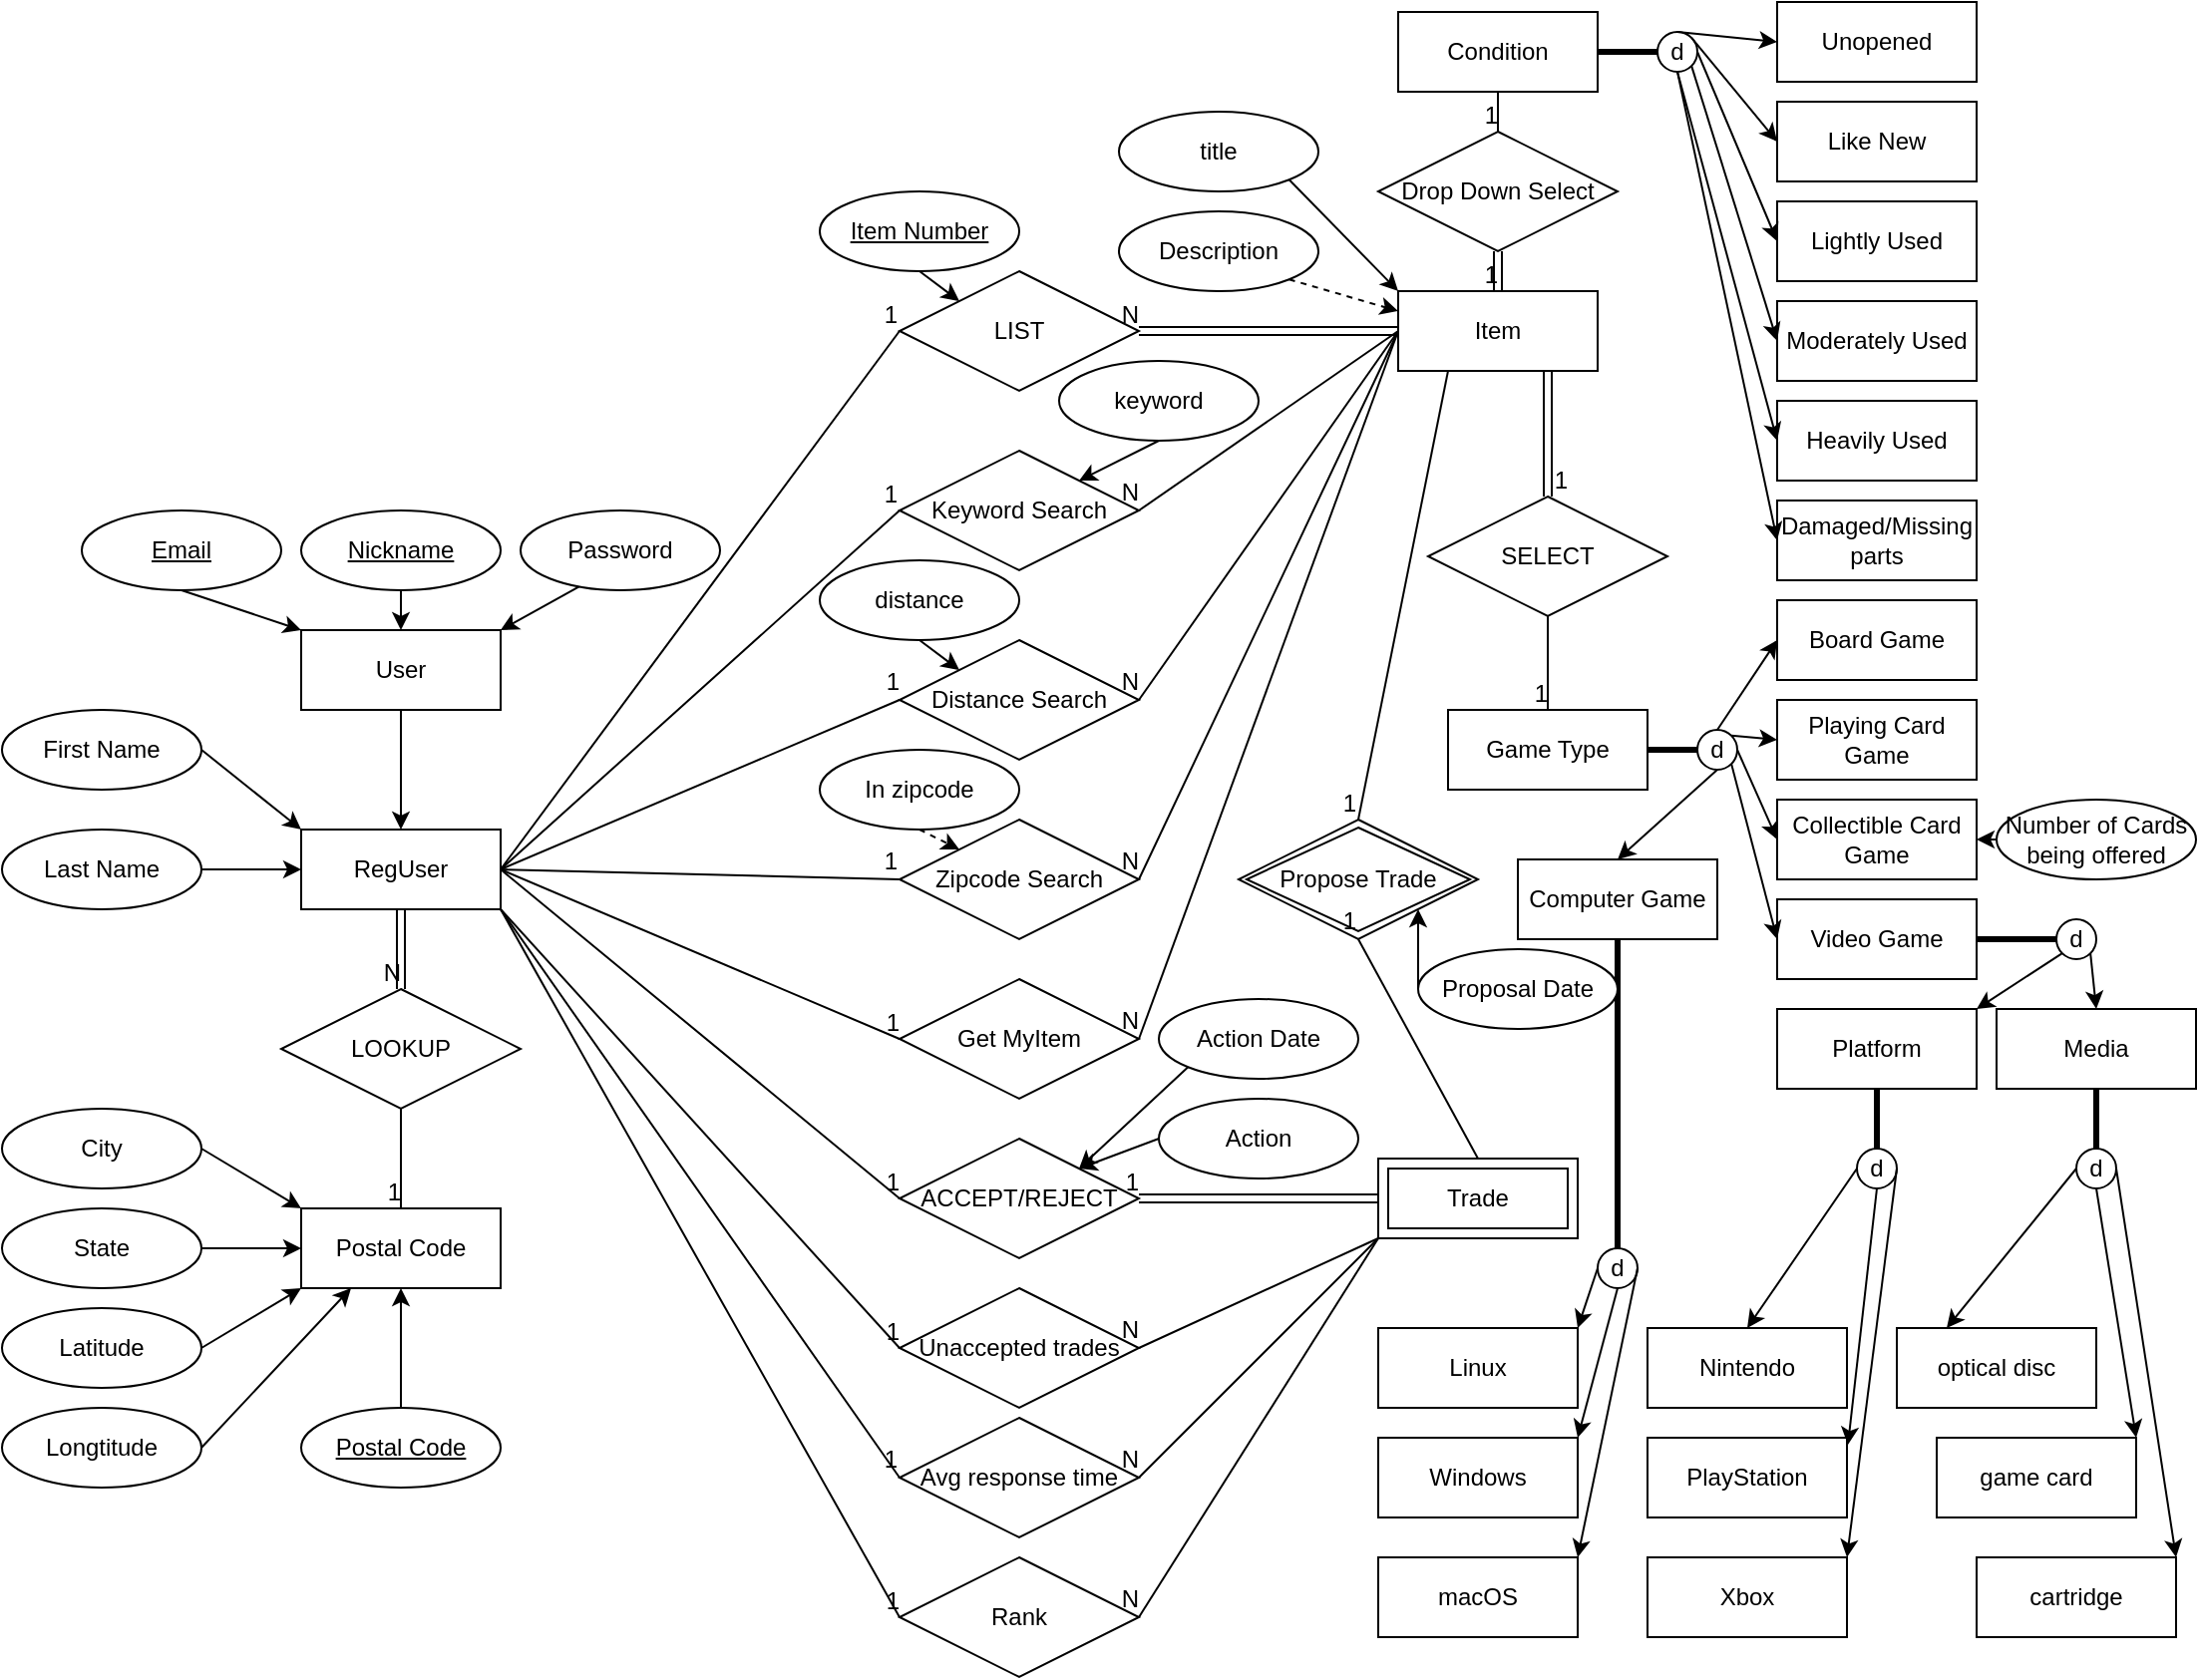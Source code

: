 <mxfile version="19.0.3" type="device"><diagram id="R2lEEEUBdFMjLlhIrx00" name="Page-1"><mxGraphModel dx="1527" dy="641" grid="1" gridSize="10" guides="1" tooltips="1" connect="1" arrows="1" fold="1" page="1" pageScale="1" pageWidth="1100" pageHeight="850" math="0" shadow="0" extFonts="Permanent Marker^https://fonts.googleapis.com/css?family=Permanent+Marker"><root><mxCell id="0"/><mxCell id="1" parent="0"/><mxCell id="1rmwY-FEzqfbPehuHdLi-1" value="User" style="whiteSpace=wrap;html=1;align=center;" parent="1" vertex="1"><mxGeometry x="150" y="325" width="100" height="40" as="geometry"/></mxCell><mxCell id="1rmwY-FEzqfbPehuHdLi-2" value="&lt;u&gt;Nickname&lt;/u&gt;" style="ellipse;whiteSpace=wrap;html=1;align=center;" parent="1" vertex="1"><mxGeometry x="150" y="265" width="100" height="40" as="geometry"/></mxCell><mxCell id="8vByz9nzH7rQGK86HnU8-11" value="RegUser" style="whiteSpace=wrap;html=1;align=center;" parent="1" vertex="1"><mxGeometry x="150" y="425" width="100" height="40" as="geometry"/></mxCell><mxCell id="8vByz9nzH7rQGK86HnU8-17" value="" style="endArrow=classic;html=1;rounded=0;strokeWidth=1;entryX=0.5;entryY=0;entryDx=0;entryDy=0;exitX=0.5;exitY=1;exitDx=0;exitDy=0;" parent="1" source="1rmwY-FEzqfbPehuHdLi-1" target="8vByz9nzH7rQGK86HnU8-11" edge="1"><mxGeometry width="50" height="50" relative="1" as="geometry"><mxPoint x="200" y="405" as="sourcePoint"/><mxPoint x="290" y="425" as="targetPoint"/></mxGeometry></mxCell><mxCell id="8vByz9nzH7rQGK86HnU8-19" value="" style="endArrow=classic;html=1;rounded=0;strokeWidth=1;exitX=0.307;exitY=0.937;exitDx=0;exitDy=0;exitPerimeter=0;entryX=1;entryY=0;entryDx=0;entryDy=0;" parent="1" source="8vByz9nzH7rQGK86HnU8-24" target="1rmwY-FEzqfbPehuHdLi-1" edge="1"><mxGeometry width="50" height="50" relative="1" as="geometry"><mxPoint x="380" y="225.0" as="sourcePoint"/><mxPoint x="220" y="445" as="targetPoint"/></mxGeometry></mxCell><mxCell id="8vByz9nzH7rQGK86HnU8-20" value="" style="endArrow=classic;html=1;rounded=0;strokeWidth=1;exitX=0.5;exitY=1;exitDx=0;exitDy=0;entryX=0.5;entryY=0;entryDx=0;entryDy=0;" parent="1" source="1rmwY-FEzqfbPehuHdLi-2" target="1rmwY-FEzqfbPehuHdLi-1" edge="1"><mxGeometry width="50" height="50" relative="1" as="geometry"><mxPoint x="322.929" y="372.071" as="sourcePoint"/><mxPoint x="230" y="455" as="targetPoint"/></mxGeometry></mxCell><mxCell id="8vByz9nzH7rQGK86HnU8-21" value="First Name" style="ellipse;whiteSpace=wrap;html=1;align=center;" parent="1" vertex="1"><mxGeometry y="365" width="100" height="40" as="geometry"/></mxCell><mxCell id="8vByz9nzH7rQGK86HnU8-22" value="Last Name" style="ellipse;whiteSpace=wrap;html=1;align=center;" parent="1" vertex="1"><mxGeometry y="425" width="100" height="40" as="geometry"/></mxCell><mxCell id="8vByz9nzH7rQGK86HnU8-24" value="Password" style="ellipse;whiteSpace=wrap;html=1;align=center;" parent="1" vertex="1"><mxGeometry x="260" y="265" width="100" height="40" as="geometry"/></mxCell><mxCell id="8vByz9nzH7rQGK86HnU8-26" value="&lt;u&gt;Email&lt;/u&gt;" style="ellipse;whiteSpace=wrap;html=1;align=center;" parent="1" vertex="1"><mxGeometry x="40" y="265" width="100" height="40" as="geometry"/></mxCell><mxCell id="8vByz9nzH7rQGK86HnU8-27" value="" style="endArrow=classic;html=1;rounded=0;strokeWidth=1;exitX=0.5;exitY=1;exitDx=0;exitDy=0;entryX=0;entryY=0;entryDx=0;entryDy=0;" parent="1" source="8vByz9nzH7rQGK86HnU8-26" target="1rmwY-FEzqfbPehuHdLi-1" edge="1"><mxGeometry width="50" height="50" relative="1" as="geometry"><mxPoint x="400.7" y="232.48" as="sourcePoint"/><mxPoint x="339.015" y="275.0" as="targetPoint"/></mxGeometry></mxCell><mxCell id="8vByz9nzH7rQGK86HnU8-28" value="" style="endArrow=classic;html=1;rounded=0;strokeWidth=1;exitX=1;exitY=0.5;exitDx=0;exitDy=0;entryX=0;entryY=0;entryDx=0;entryDy=0;" parent="1" source="8vByz9nzH7rQGK86HnU8-21" target="8vByz9nzH7rQGK86HnU8-11" edge="1"><mxGeometry width="50" height="50" relative="1" as="geometry"><mxPoint x="200" y="235.0" as="sourcePoint"/><mxPoint x="285" y="275.0" as="targetPoint"/></mxGeometry></mxCell><mxCell id="8vByz9nzH7rQGK86HnU8-29" value="" style="endArrow=classic;html=1;rounded=0;strokeWidth=1;exitX=1;exitY=0.5;exitDx=0;exitDy=0;" parent="1" source="8vByz9nzH7rQGK86HnU8-22" target="8vByz9nzH7rQGK86HnU8-11" edge="1"><mxGeometry width="50" height="50" relative="1" as="geometry"><mxPoint x="210" y="245.0" as="sourcePoint"/><mxPoint x="295" y="285.0" as="targetPoint"/></mxGeometry></mxCell><mxCell id="8vByz9nzH7rQGK86HnU8-33" value="Postal Code" style="whiteSpace=wrap;html=1;align=center;" parent="1" vertex="1"><mxGeometry x="150" y="615" width="100" height="40" as="geometry"/></mxCell><mxCell id="8vByz9nzH7rQGK86HnU8-34" value="LOOKUP" style="shape=rhombus;perimeter=rhombusPerimeter;whiteSpace=wrap;html=1;align=center;" parent="1" vertex="1"><mxGeometry x="140" y="505" width="120" height="60" as="geometry"/></mxCell><mxCell id="8vByz9nzH7rQGK86HnU8-35" value="" style="shape=link;html=1;rounded=0;strokeWidth=1;exitX=0.5;exitY=1;exitDx=0;exitDy=0;" parent="1" source="8vByz9nzH7rQGK86HnU8-11" target="8vByz9nzH7rQGK86HnU8-34" edge="1"><mxGeometry relative="1" as="geometry"><mxPoint x="250" y="505" as="sourcePoint"/><mxPoint x="410" y="505" as="targetPoint"/></mxGeometry></mxCell><mxCell id="8vByz9nzH7rQGK86HnU8-36" value="N" style="resizable=0;html=1;align=right;verticalAlign=bottom;" parent="8vByz9nzH7rQGK86HnU8-35" connectable="0" vertex="1"><mxGeometry x="1" relative="1" as="geometry"/></mxCell><mxCell id="8vByz9nzH7rQGK86HnU8-39" value="" style="endArrow=none;html=1;rounded=0;strokeWidth=1;exitX=0.5;exitY=1;exitDx=0;exitDy=0;entryX=0.5;entryY=0;entryDx=0;entryDy=0;" parent="1" source="8vByz9nzH7rQGK86HnU8-34" target="8vByz9nzH7rQGK86HnU8-33" edge="1"><mxGeometry relative="1" as="geometry"><mxPoint x="250" y="505" as="sourcePoint"/><mxPoint x="270" y="565" as="targetPoint"/></mxGeometry></mxCell><mxCell id="8vByz9nzH7rQGK86HnU8-40" value="1" style="resizable=0;html=1;align=right;verticalAlign=bottom;" parent="8vByz9nzH7rQGK86HnU8-39" connectable="0" vertex="1"><mxGeometry x="1" relative="1" as="geometry"/></mxCell><mxCell id="8vByz9nzH7rQGK86HnU8-41" value="City" style="ellipse;whiteSpace=wrap;html=1;align=center;" parent="1" vertex="1"><mxGeometry y="565" width="100" height="40" as="geometry"/></mxCell><mxCell id="8vByz9nzH7rQGK86HnU8-42" value="State" style="ellipse;whiteSpace=wrap;html=1;align=center;" parent="1" vertex="1"><mxGeometry y="615" width="100" height="40" as="geometry"/></mxCell><mxCell id="8vByz9nzH7rQGK86HnU8-43" value="Latitude" style="ellipse;whiteSpace=wrap;html=1;align=center;" parent="1" vertex="1"><mxGeometry y="665" width="100" height="40" as="geometry"/></mxCell><mxCell id="8vByz9nzH7rQGK86HnU8-44" value="Longtitude" style="ellipse;whiteSpace=wrap;html=1;align=center;" parent="1" vertex="1"><mxGeometry y="715" width="100" height="40" as="geometry"/></mxCell><mxCell id="8vByz9nzH7rQGK86HnU8-45" value="" style="endArrow=classic;html=1;rounded=0;strokeWidth=1;entryX=0;entryY=0;entryDx=0;entryDy=0;exitX=1;exitY=0.5;exitDx=0;exitDy=0;" parent="1" source="8vByz9nzH7rQGK86HnU8-41" target="8vByz9nzH7rQGK86HnU8-33" edge="1"><mxGeometry width="50" height="50" relative="1" as="geometry"><mxPoint x="317.071" y="352.071" as="sourcePoint"/><mxPoint x="410" y="435.0" as="targetPoint"/></mxGeometry></mxCell><mxCell id="8vByz9nzH7rQGK86HnU8-46" value="" style="endArrow=classic;html=1;rounded=0;strokeWidth=1;entryX=0;entryY=0.5;entryDx=0;entryDy=0;exitX=1;exitY=0.5;exitDx=0;exitDy=0;" parent="1" source="8vByz9nzH7rQGK86HnU8-42" target="8vByz9nzH7rQGK86HnU8-33" edge="1"><mxGeometry width="50" height="50" relative="1" as="geometry"><mxPoint x="110" y="595" as="sourcePoint"/><mxPoint x="160" y="625" as="targetPoint"/></mxGeometry></mxCell><mxCell id="8vByz9nzH7rQGK86HnU8-47" value="" style="endArrow=classic;html=1;rounded=0;strokeWidth=1;entryX=0;entryY=1;entryDx=0;entryDy=0;exitX=1;exitY=0.5;exitDx=0;exitDy=0;" parent="1" source="8vByz9nzH7rQGK86HnU8-43" target="8vByz9nzH7rQGK86HnU8-33" edge="1"><mxGeometry width="50" height="50" relative="1" as="geometry"><mxPoint x="120" y="605" as="sourcePoint"/><mxPoint x="170" y="635" as="targetPoint"/></mxGeometry></mxCell><mxCell id="8vByz9nzH7rQGK86HnU8-48" value="" style="endArrow=classic;html=1;rounded=0;strokeWidth=1;entryX=0.25;entryY=1;entryDx=0;entryDy=0;exitX=1;exitY=0.5;exitDx=0;exitDy=0;" parent="1" source="8vByz9nzH7rQGK86HnU8-44" target="8vByz9nzH7rQGK86HnU8-33" edge="1"><mxGeometry width="50" height="50" relative="1" as="geometry"><mxPoint x="130" y="615" as="sourcePoint"/><mxPoint x="180" y="645" as="targetPoint"/></mxGeometry></mxCell><mxCell id="8vByz9nzH7rQGK86HnU8-49" value="&lt;u&gt;Postal Code&lt;/u&gt;" style="ellipse;whiteSpace=wrap;html=1;align=center;" parent="1" vertex="1"><mxGeometry x="150" y="715" width="100" height="40" as="geometry"/></mxCell><mxCell id="8vByz9nzH7rQGK86HnU8-51" value="" style="endArrow=classic;html=1;rounded=0;strokeWidth=1;entryX=0.5;entryY=1;entryDx=0;entryDy=0;exitX=0.5;exitY=0;exitDx=0;exitDy=0;" parent="1" source="8vByz9nzH7rQGK86HnU8-49" target="8vByz9nzH7rQGK86HnU8-33" edge="1"><mxGeometry width="50" height="50" relative="1" as="geometry"><mxPoint x="110" y="595" as="sourcePoint"/><mxPoint x="160" y="625" as="targetPoint"/></mxGeometry></mxCell><mxCell id="8vByz9nzH7rQGK86HnU8-52" value="Item" style="whiteSpace=wrap;html=1;align=center;" parent="1" vertex="1"><mxGeometry x="700" y="155" width="100" height="40" as="geometry"/></mxCell><mxCell id="8vByz9nzH7rQGK86HnU8-53" value="title" style="ellipse;whiteSpace=wrap;html=1;align=center;" parent="1" vertex="1"><mxGeometry x="560" y="65" width="100" height="40" as="geometry"/></mxCell><mxCell id="8vByz9nzH7rQGK86HnU8-54" value="Game Type" style="whiteSpace=wrap;html=1;align=center;" parent="1" vertex="1"><mxGeometry x="725" y="365" width="100" height="40" as="geometry"/></mxCell><mxCell id="8vByz9nzH7rQGK86HnU8-56" value="SELECT" style="shape=rhombus;perimeter=rhombusPerimeter;whiteSpace=wrap;html=1;align=center;" parent="1" vertex="1"><mxGeometry x="715" y="258" width="120" height="60" as="geometry"/></mxCell><mxCell id="8vByz9nzH7rQGK86HnU8-57" value="&lt;u&gt;Item Number&lt;/u&gt;" style="ellipse;whiteSpace=wrap;html=1;align=center;" parent="1" vertex="1"><mxGeometry x="410" y="105" width="100" height="40" as="geometry"/></mxCell><mxCell id="8vByz9nzH7rQGK86HnU8-58" value="Video Game" style="whiteSpace=wrap;html=1;align=center;" parent="1" vertex="1"><mxGeometry x="890" y="460" width="100" height="40" as="geometry"/></mxCell><mxCell id="8vByz9nzH7rQGK86HnU8-59" value="Computer Game" style="whiteSpace=wrap;html=1;align=center;" parent="1" vertex="1"><mxGeometry x="760" y="440" width="100" height="40" as="geometry"/></mxCell><mxCell id="8vByz9nzH7rQGK86HnU8-60" value="Collectible Card Game" style="whiteSpace=wrap;html=1;align=center;" parent="1" vertex="1"><mxGeometry x="890" y="410" width="100" height="40" as="geometry"/></mxCell><mxCell id="8vByz9nzH7rQGK86HnU8-61" value="Description" style="ellipse;whiteSpace=wrap;html=1;align=center;" parent="1" vertex="1"><mxGeometry x="560" y="115" width="100" height="40" as="geometry"/></mxCell><mxCell id="8vByz9nzH7rQGK86HnU8-62" value="" style="endArrow=classic;html=1;rounded=0;strokeWidth=1;entryX=0;entryY=0;entryDx=0;entryDy=0;exitX=0.5;exitY=1;exitDx=0;exitDy=0;" parent="1" source="8vByz9nzH7rQGK86HnU8-57" target="8vByz9nzH7rQGK86HnU8-139" edge="1"><mxGeometry width="50" height="50" relative="1" as="geometry"><mxPoint x="607.071" y="102.071" as="sourcePoint"/><mxPoint x="700" y="185" as="targetPoint"/></mxGeometry></mxCell><mxCell id="8vByz9nzH7rQGK86HnU8-63" value="" style="endArrow=classic;html=1;rounded=0;strokeWidth=1;entryX=0;entryY=0;entryDx=0;entryDy=0;exitX=1;exitY=1;exitDx=0;exitDy=0;" parent="1" source="8vByz9nzH7rQGK86HnU8-53" target="8vByz9nzH7rQGK86HnU8-52" edge="1"><mxGeometry width="50" height="50" relative="1" as="geometry"><mxPoint x="797.071" y="-7.929" as="sourcePoint"/><mxPoint x="890" y="75" as="targetPoint"/></mxGeometry></mxCell><mxCell id="8vByz9nzH7rQGK86HnU8-66" value="" style="shape=link;html=1;rounded=0;strokeWidth=1;exitX=0.75;exitY=1;exitDx=0;exitDy=0;entryX=0.5;entryY=0;entryDx=0;entryDy=0;" parent="1" source="8vByz9nzH7rQGK86HnU8-52" target="8vByz9nzH7rQGK86HnU8-56" edge="1"><mxGeometry relative="1" as="geometry"><mxPoint x="520" y="-55" as="sourcePoint"/><mxPoint x="750" y="215" as="targetPoint"/></mxGeometry></mxCell><mxCell id="8vByz9nzH7rQGK86HnU8-67" value="1" style="resizable=0;html=1;align=right;verticalAlign=bottom;" parent="8vByz9nzH7rQGK86HnU8-66" connectable="0" vertex="1"><mxGeometry x="1" relative="1" as="geometry"><mxPoint x="10" as="offset"/></mxGeometry></mxCell><mxCell id="8vByz9nzH7rQGK86HnU8-68" value="" style="endArrow=none;html=1;rounded=0;strokeWidth=1;exitX=0.5;exitY=1;exitDx=0;exitDy=0;entryX=0.5;entryY=0;entryDx=0;entryDy=0;" parent="1" source="8vByz9nzH7rQGK86HnU8-56" target="8vByz9nzH7rQGK86HnU8-54" edge="1"><mxGeometry relative="1" as="geometry"><mxPoint x="780" y="355" as="sourcePoint"/><mxPoint x="930" y="265" as="targetPoint"/></mxGeometry></mxCell><mxCell id="8vByz9nzH7rQGK86HnU8-69" value="1" style="resizable=0;html=1;align=right;verticalAlign=bottom;" parent="8vByz9nzH7rQGK86HnU8-68" connectable="0" vertex="1"><mxGeometry x="1" relative="1" as="geometry"/></mxCell><mxCell id="8vByz9nzH7rQGK86HnU8-73" value="Platform" style="whiteSpace=wrap;html=1;align=center;" parent="1" vertex="1"><mxGeometry x="890" y="515" width="100" height="40" as="geometry"/></mxCell><mxCell id="8vByz9nzH7rQGK86HnU8-74" value="Media" style="whiteSpace=wrap;html=1;align=center;" parent="1" vertex="1"><mxGeometry x="1000" y="515" width="100" height="40" as="geometry"/></mxCell><mxCell id="8vByz9nzH7rQGK86HnU8-75" value="d" style="ellipse;whiteSpace=wrap;html=1;aspect=fixed;" parent="1" vertex="1"><mxGeometry x="850" y="375" width="20" height="20" as="geometry"/></mxCell><mxCell id="8vByz9nzH7rQGK86HnU8-76" value="Board Game" style="whiteSpace=wrap;html=1;align=center;" parent="1" vertex="1"><mxGeometry x="890" y="310" width="100" height="40" as="geometry"/></mxCell><mxCell id="8vByz9nzH7rQGK86HnU8-77" value="Playing Card Game" style="whiteSpace=wrap;html=1;align=center;" parent="1" vertex="1"><mxGeometry x="890" y="360" width="100" height="40" as="geometry"/></mxCell><mxCell id="8vByz9nzH7rQGK86HnU8-78" value="Number of Cards being offered" style="ellipse;whiteSpace=wrap;html=1;align=center;" parent="1" vertex="1"><mxGeometry x="1000" y="410" width="100" height="40" as="geometry"/></mxCell><mxCell id="8vByz9nzH7rQGK86HnU8-79" value="d" style="ellipse;whiteSpace=wrap;html=1;aspect=fixed;" parent="1" vertex="1"><mxGeometry x="1030" y="470" width="20" height="20" as="geometry"/></mxCell><mxCell id="8vByz9nzH7rQGK86HnU8-81" value="d" style="ellipse;whiteSpace=wrap;html=1;aspect=fixed;" parent="1" vertex="1"><mxGeometry x="930" y="585" width="20" height="20" as="geometry"/></mxCell><mxCell id="8vByz9nzH7rQGK86HnU8-82" value="Nintendo" style="whiteSpace=wrap;html=1;align=center;" parent="1" vertex="1"><mxGeometry x="825" y="675" width="100" height="40" as="geometry"/></mxCell><mxCell id="8vByz9nzH7rQGK86HnU8-83" value="PlayStation" style="whiteSpace=wrap;html=1;align=center;" parent="1" vertex="1"><mxGeometry x="825" y="730" width="100" height="40" as="geometry"/></mxCell><mxCell id="8vByz9nzH7rQGK86HnU8-84" value="Xbox" style="whiteSpace=wrap;html=1;align=center;" parent="1" vertex="1"><mxGeometry x="825" y="790" width="100" height="40" as="geometry"/></mxCell><mxCell id="8vByz9nzH7rQGK86HnU8-85" value="optical disc" style="whiteSpace=wrap;html=1;align=center;" parent="1" vertex="1"><mxGeometry x="950" y="675" width="100" height="40" as="geometry"/></mxCell><mxCell id="8vByz9nzH7rQGK86HnU8-86" value="game card" style="whiteSpace=wrap;html=1;align=center;" parent="1" vertex="1"><mxGeometry x="970" y="730" width="100" height="40" as="geometry"/></mxCell><mxCell id="8vByz9nzH7rQGK86HnU8-87" value="cartridge" style="whiteSpace=wrap;html=1;align=center;" parent="1" vertex="1"><mxGeometry x="990" y="790" width="100" height="40" as="geometry"/></mxCell><mxCell id="8vByz9nzH7rQGK86HnU8-88" value="d" style="ellipse;whiteSpace=wrap;html=1;aspect=fixed;" parent="1" vertex="1"><mxGeometry x="1040" y="585" width="20" height="20" as="geometry"/></mxCell><mxCell id="8vByz9nzH7rQGK86HnU8-89" value="" style="endArrow=none;html=1;rounded=0;entryX=0.5;entryY=1;entryDx=0;entryDy=0;strokeWidth=3;" parent="1" source="8vByz9nzH7rQGK86HnU8-81" target="8vByz9nzH7rQGK86HnU8-73" edge="1"><mxGeometry width="50" height="50" relative="1" as="geometry"><mxPoint x="780" y="-195.0" as="sourcePoint"/><mxPoint x="780" y="-215.0" as="targetPoint"/></mxGeometry></mxCell><mxCell id="8vByz9nzH7rQGK86HnU8-90" value="" style="endArrow=none;html=1;rounded=0;entryX=0.5;entryY=1;entryDx=0;entryDy=0;strokeWidth=3;" parent="1" source="8vByz9nzH7rQGK86HnU8-88" target="8vByz9nzH7rQGK86HnU8-74" edge="1"><mxGeometry width="50" height="50" relative="1" as="geometry"><mxPoint x="1440" y="315" as="sourcePoint"/><mxPoint x="1400" y="315" as="targetPoint"/></mxGeometry></mxCell><mxCell id="8vByz9nzH7rQGK86HnU8-91" value="" style="endArrow=classic;html=1;rounded=0;strokeWidth=1;entryX=0.5;entryY=0;entryDx=0;entryDy=0;exitX=0;exitY=0.5;exitDx=0;exitDy=0;" parent="1" source="8vByz9nzH7rQGK86HnU8-81" target="8vByz9nzH7rQGK86HnU8-82" edge="1"><mxGeometry width="50" height="50" relative="1" as="geometry"><mxPoint x="1310" y="165" as="sourcePoint"/><mxPoint x="1380" y="195" as="targetPoint"/></mxGeometry></mxCell><mxCell id="8vByz9nzH7rQGK86HnU8-92" value="d" style="ellipse;whiteSpace=wrap;html=1;aspect=fixed;" parent="1" vertex="1"><mxGeometry x="800" y="635" width="20" height="20" as="geometry"/></mxCell><mxCell id="8vByz9nzH7rQGK86HnU8-93" value="" style="endArrow=none;html=1;rounded=0;strokeWidth=3;entryX=0.5;entryY=1;entryDx=0;entryDy=0;exitX=0.5;exitY=0;exitDx=0;exitDy=0;" parent="1" source="8vByz9nzH7rQGK86HnU8-92" target="8vByz9nzH7rQGK86HnU8-59" edge="1"><mxGeometry width="50" height="50" relative="1" as="geometry"><mxPoint x="880" y="760" as="sourcePoint"/><mxPoint x="910" y="470" as="targetPoint"/></mxGeometry></mxCell><mxCell id="8vByz9nzH7rQGK86HnU8-94" value="Linux" style="whiteSpace=wrap;html=1;align=center;" parent="1" vertex="1"><mxGeometry x="690" y="675" width="100" height="40" as="geometry"/></mxCell><mxCell id="8vByz9nzH7rQGK86HnU8-95" value="macOS" style="whiteSpace=wrap;html=1;align=center;" parent="1" vertex="1"><mxGeometry x="690" y="790" width="100" height="40" as="geometry"/></mxCell><mxCell id="8vByz9nzH7rQGK86HnU8-96" value="Windows" style="whiteSpace=wrap;html=1;align=center;" parent="1" vertex="1"><mxGeometry x="690" y="730" width="100" height="40" as="geometry"/></mxCell><mxCell id="8vByz9nzH7rQGK86HnU8-97" value="" style="endArrow=classic;html=1;rounded=0;strokeWidth=1;entryX=1.005;entryY=0.089;entryDx=0;entryDy=0;entryPerimeter=0;exitX=0.5;exitY=1;exitDx=0;exitDy=0;" parent="1" target="8vByz9nzH7rQGK86HnU8-83" edge="1" source="8vByz9nzH7rQGK86HnU8-81"><mxGeometry width="50" height="50" relative="1" as="geometry"><mxPoint x="940" y="610" as="sourcePoint"/><mxPoint x="1440" y="265" as="targetPoint"/></mxGeometry></mxCell><mxCell id="8vByz9nzH7rQGK86HnU8-98" value="" style="endArrow=classic;html=1;rounded=0;strokeWidth=1;entryX=1;entryY=0;entryDx=0;entryDy=0;exitX=1;exitY=0.5;exitDx=0;exitDy=0;" parent="1" source="8vByz9nzH7rQGK86HnU8-81" target="8vByz9nzH7rQGK86HnU8-84" edge="1"><mxGeometry width="50" height="50" relative="1" as="geometry"><mxPoint x="1400" y="315" as="sourcePoint"/><mxPoint x="1450" y="275" as="targetPoint"/></mxGeometry></mxCell><mxCell id="8vByz9nzH7rQGK86HnU8-99" value="" style="endArrow=classic;html=1;rounded=0;strokeWidth=1;exitX=0;exitY=0.5;exitDx=0;exitDy=0;entryX=0.25;entryY=0;entryDx=0;entryDy=0;" parent="1" source="8vByz9nzH7rQGK86HnU8-88" target="8vByz9nzH7rQGK86HnU8-85" edge="1"><mxGeometry width="50" height="50" relative="1" as="geometry"><mxPoint x="1470" y="325" as="sourcePoint"/><mxPoint x="1520" y="285" as="targetPoint"/></mxGeometry></mxCell><mxCell id="8vByz9nzH7rQGK86HnU8-100" value="" style="endArrow=classic;html=1;rounded=0;strokeWidth=1;entryX=1;entryY=0;entryDx=0;entryDy=0;exitX=0.5;exitY=1;exitDx=0;exitDy=0;" parent="1" source="8vByz9nzH7rQGK86HnU8-88" target="8vByz9nzH7rQGK86HnU8-86" edge="1"><mxGeometry width="50" height="50" relative="1" as="geometry"><mxPoint x="1480" y="335" as="sourcePoint"/><mxPoint x="1530" y="295" as="targetPoint"/></mxGeometry></mxCell><mxCell id="8vByz9nzH7rQGK86HnU8-101" value="" style="endArrow=classic;html=1;rounded=0;strokeWidth=1;entryX=1;entryY=0;entryDx=0;entryDy=0;exitX=1;exitY=0.5;exitDx=0;exitDy=0;" parent="1" source="8vByz9nzH7rQGK86HnU8-88" target="8vByz9nzH7rQGK86HnU8-87" edge="1"><mxGeometry width="50" height="50" relative="1" as="geometry"><mxPoint x="1490" y="345" as="sourcePoint"/><mxPoint x="1540" y="305" as="targetPoint"/></mxGeometry></mxCell><mxCell id="8vByz9nzH7rQGK86HnU8-102" value="" style="endArrow=none;html=1;rounded=0;entryX=1;entryY=0.5;entryDx=0;entryDy=0;exitX=0;exitY=0.5;exitDx=0;exitDy=0;strokeWidth=3;" parent="1" source="8vByz9nzH7rQGK86HnU8-79" target="8vByz9nzH7rQGK86HnU8-58" edge="1"><mxGeometry width="50" height="50" relative="1" as="geometry"><mxPoint x="1200" y="375" as="sourcePoint"/><mxPoint x="1160" y="375" as="targetPoint"/></mxGeometry></mxCell><mxCell id="8vByz9nzH7rQGK86HnU8-103" value="" style="endArrow=classic;html=1;rounded=0;strokeWidth=1;entryX=1;entryY=0;entryDx=0;entryDy=0;exitX=0;exitY=1;exitDx=0;exitDy=0;" parent="1" source="8vByz9nzH7rQGK86HnU8-79" target="8vByz9nzH7rQGK86HnU8-73" edge="1"><mxGeometry width="50" height="50" relative="1" as="geometry"><mxPoint x="1390" y="305" as="sourcePoint"/><mxPoint x="1440" y="265" as="targetPoint"/></mxGeometry></mxCell><mxCell id="8vByz9nzH7rQGK86HnU8-104" value="" style="endArrow=classic;html=1;rounded=0;strokeWidth=1;entryX=0.5;entryY=0;entryDx=0;entryDy=0;exitX=1;exitY=1;exitDx=0;exitDy=0;" parent="1" source="8vByz9nzH7rQGK86HnU8-79" target="8vByz9nzH7rQGK86HnU8-74" edge="1"><mxGeometry width="50" height="50" relative="1" as="geometry"><mxPoint x="1460" y="315" as="sourcePoint"/><mxPoint x="1510" y="275" as="targetPoint"/></mxGeometry></mxCell><mxCell id="8vByz9nzH7rQGK86HnU8-105" value="" style="endArrow=classic;html=1;rounded=0;strokeWidth=1;entryX=1;entryY=0.5;entryDx=0;entryDy=0;exitX=0;exitY=0.5;exitDx=0;exitDy=0;" parent="1" source="8vByz9nzH7rQGK86HnU8-78" target="8vByz9nzH7rQGK86HnU8-60" edge="1"><mxGeometry width="50" height="50" relative="1" as="geometry"><mxPoint x="1370" y="305" as="sourcePoint"/><mxPoint x="1420" y="265" as="targetPoint"/></mxGeometry></mxCell><mxCell id="8vByz9nzH7rQGK86HnU8-106" value="" style="endArrow=classic;html=1;rounded=0;strokeWidth=1;exitX=0;exitY=0.5;exitDx=0;exitDy=0;entryX=1;entryY=0;entryDx=0;entryDy=0;" parent="1" source="8vByz9nzH7rQGK86HnU8-92" target="8vByz9nzH7rQGK86HnU8-94" edge="1"><mxGeometry width="50" height="50" relative="1" as="geometry"><mxPoint x="1050" y="665" as="sourcePoint"/><mxPoint x="1100" y="625" as="targetPoint"/></mxGeometry></mxCell><mxCell id="8vByz9nzH7rQGK86HnU8-107" value="" style="endArrow=classic;html=1;rounded=0;strokeWidth=1;exitX=1;exitY=0.5;exitDx=0;exitDy=0;entryX=1;entryY=0;entryDx=0;entryDy=0;" parent="1" source="8vByz9nzH7rQGK86HnU8-92" target="8vByz9nzH7rQGK86HnU8-95" edge="1"><mxGeometry width="50" height="50" relative="1" as="geometry"><mxPoint x="1060" y="675" as="sourcePoint"/><mxPoint x="1110" y="635" as="targetPoint"/></mxGeometry></mxCell><mxCell id="8vByz9nzH7rQGK86HnU8-108" value="" style="endArrow=classic;html=1;rounded=0;strokeWidth=1;exitX=0.5;exitY=1;exitDx=0;exitDy=0;entryX=1;entryY=0;entryDx=0;entryDy=0;" parent="1" source="8vByz9nzH7rQGK86HnU8-92" target="8vByz9nzH7rQGK86HnU8-96" edge="1"><mxGeometry width="50" height="50" relative="1" as="geometry"><mxPoint x="1070" y="685" as="sourcePoint"/><mxPoint x="1120" y="645" as="targetPoint"/></mxGeometry></mxCell><mxCell id="8vByz9nzH7rQGK86HnU8-109" value="" style="endArrow=classic;html=1;rounded=0;strokeWidth=1;entryX=0;entryY=0.5;entryDx=0;entryDy=0;exitX=0.5;exitY=0;exitDx=0;exitDy=0;" parent="1" source="8vByz9nzH7rQGK86HnU8-75" target="8vByz9nzH7rQGK86HnU8-76" edge="1"><mxGeometry width="50" height="50" relative="1" as="geometry"><mxPoint x="935" y="265" as="sourcePoint"/><mxPoint x="985" y="225" as="targetPoint"/></mxGeometry></mxCell><mxCell id="8vByz9nzH7rQGK86HnU8-110" value="" style="endArrow=classic;html=1;rounded=0;strokeWidth=1;entryX=0;entryY=0.5;entryDx=0;entryDy=0;exitX=1;exitY=0;exitDx=0;exitDy=0;" parent="1" source="8vByz9nzH7rQGK86HnU8-75" target="8vByz9nzH7rQGK86HnU8-77" edge="1"><mxGeometry width="50" height="50" relative="1" as="geometry"><mxPoint x="950" y="325" as="sourcePoint"/><mxPoint x="1030" y="165" as="targetPoint"/></mxGeometry></mxCell><mxCell id="8vByz9nzH7rQGK86HnU8-111" value="" style="endArrow=classic;html=1;rounded=0;strokeWidth=1;entryX=0;entryY=0.5;entryDx=0;entryDy=0;exitX=1;exitY=0.5;exitDx=0;exitDy=0;" parent="1" source="8vByz9nzH7rQGK86HnU8-75" target="8vByz9nzH7rQGK86HnU8-60" edge="1"><mxGeometry width="50" height="50" relative="1" as="geometry"><mxPoint x="960" y="335" as="sourcePoint"/><mxPoint x="1040" y="175" as="targetPoint"/></mxGeometry></mxCell><mxCell id="8vByz9nzH7rQGK86HnU8-112" value="" style="endArrow=classic;html=1;rounded=0;strokeWidth=1;entryX=0;entryY=0.5;entryDx=0;entryDy=0;exitX=1;exitY=1;exitDx=0;exitDy=0;" parent="1" source="8vByz9nzH7rQGK86HnU8-75" target="8vByz9nzH7rQGK86HnU8-58" edge="1"><mxGeometry width="50" height="50" relative="1" as="geometry"><mxPoint x="970" y="345" as="sourcePoint"/><mxPoint x="1050" y="185" as="targetPoint"/></mxGeometry></mxCell><mxCell id="8vByz9nzH7rQGK86HnU8-113" value="" style="endArrow=classic;html=1;rounded=0;strokeWidth=1;entryX=0.5;entryY=0;entryDx=0;entryDy=0;exitX=0.5;exitY=1;exitDx=0;exitDy=0;" parent="1" source="8vByz9nzH7rQGK86HnU8-75" target="8vByz9nzH7rQGK86HnU8-59" edge="1"><mxGeometry width="50" height="50" relative="1" as="geometry"><mxPoint x="1040" y="355" as="sourcePoint"/><mxPoint x="1120" y="195" as="targetPoint"/></mxGeometry></mxCell><mxCell id="8vByz9nzH7rQGK86HnU8-114" value="" style="endArrow=none;html=1;rounded=0;entryX=1;entryY=0.5;entryDx=0;entryDy=0;exitX=0;exitY=0.5;exitDx=0;exitDy=0;strokeWidth=3;" parent="1" source="8vByz9nzH7rQGK86HnU8-75" target="8vByz9nzH7rQGK86HnU8-54" edge="1"><mxGeometry width="50" height="50" relative="1" as="geometry"><mxPoint x="1250" y="305" as="sourcePoint"/><mxPoint x="1210" y="305" as="targetPoint"/></mxGeometry></mxCell><mxCell id="8vByz9nzH7rQGK86HnU8-116" value="" style="endArrow=classic;html=1;rounded=0;strokeWidth=1;entryX=0;entryY=0.25;entryDx=0;entryDy=0;exitX=1;exitY=1;exitDx=0;exitDy=0;dashed=1;" parent="1" source="8vByz9nzH7rQGK86HnU8-61" target="8vByz9nzH7rQGK86HnU8-52" edge="1"><mxGeometry width="50" height="50" relative="1" as="geometry"><mxPoint x="790" y="295" as="sourcePoint"/><mxPoint x="870" y="325" as="targetPoint"/></mxGeometry></mxCell><mxCell id="8vByz9nzH7rQGK86HnU8-117" value="Drop Down Select" style="shape=rhombus;perimeter=rhombusPerimeter;whiteSpace=wrap;html=1;align=center;" parent="1" vertex="1"><mxGeometry x="690" y="75" width="120" height="60" as="geometry"/></mxCell><mxCell id="8vByz9nzH7rQGK86HnU8-118" value="" style="shape=link;html=1;rounded=0;strokeWidth=1;exitX=0.5;exitY=1;exitDx=0;exitDy=0;" parent="1" edge="1"><mxGeometry relative="1" as="geometry"><mxPoint x="750" y="135" as="sourcePoint"/><mxPoint x="750" y="155" as="targetPoint"/></mxGeometry></mxCell><mxCell id="8vByz9nzH7rQGK86HnU8-119" value="1" style="resizable=0;html=1;align=right;verticalAlign=bottom;" parent="8vByz9nzH7rQGK86HnU8-118" connectable="0" vertex="1"><mxGeometry x="1" relative="1" as="geometry"/></mxCell><mxCell id="8vByz9nzH7rQGK86HnU8-120" value="Condition" style="whiteSpace=wrap;html=1;align=center;" parent="1" vertex="1"><mxGeometry x="700" y="15" width="100" height="40" as="geometry"/></mxCell><mxCell id="8vByz9nzH7rQGK86HnU8-121" value="" style="endArrow=none;html=1;rounded=0;strokeWidth=1;exitX=0.5;exitY=1;exitDx=0;exitDy=0;" parent="1" source="8vByz9nzH7rQGK86HnU8-120" edge="1"><mxGeometry relative="1" as="geometry"><mxPoint x="760" y="285" as="sourcePoint"/><mxPoint x="750" y="75" as="targetPoint"/></mxGeometry></mxCell><mxCell id="8vByz9nzH7rQGK86HnU8-122" value="1" style="resizable=0;html=1;align=right;verticalAlign=bottom;" parent="8vByz9nzH7rQGK86HnU8-121" connectable="0" vertex="1"><mxGeometry x="1" relative="1" as="geometry"/></mxCell><mxCell id="8vByz9nzH7rQGK86HnU8-125" value="d" style="ellipse;whiteSpace=wrap;html=1;aspect=fixed;" parent="1" vertex="1"><mxGeometry x="830" y="25" width="20" height="20" as="geometry"/></mxCell><mxCell id="8vByz9nzH7rQGK86HnU8-126" value="" style="endArrow=none;html=1;rounded=0;entryX=1;entryY=0.5;entryDx=0;entryDy=0;exitX=0;exitY=0.5;exitDx=0;exitDy=0;strokeWidth=3;" parent="1" source="8vByz9nzH7rQGK86HnU8-125" target="8vByz9nzH7rQGK86HnU8-120" edge="1"><mxGeometry width="50" height="50" relative="1" as="geometry"><mxPoint x="1230" y="25" as="sourcePoint"/><mxPoint x="810" y="35" as="targetPoint"/></mxGeometry></mxCell><mxCell id="8vByz9nzH7rQGK86HnU8-127" value="Lightly Used" style="whiteSpace=wrap;html=1;align=center;" parent="1" vertex="1"><mxGeometry x="890" y="110" width="100" height="40" as="geometry"/></mxCell><mxCell id="8vByz9nzH7rQGK86HnU8-128" value="Unopened" style="whiteSpace=wrap;html=1;align=center;" parent="1" vertex="1"><mxGeometry x="890" y="10" width="100" height="40" as="geometry"/></mxCell><mxCell id="8vByz9nzH7rQGK86HnU8-129" value="Like New" style="whiteSpace=wrap;html=1;align=center;" parent="1" vertex="1"><mxGeometry x="890" y="60" width="100" height="40" as="geometry"/></mxCell><mxCell id="8vByz9nzH7rQGK86HnU8-130" value="Moderately Used" style="whiteSpace=wrap;html=1;align=center;" parent="1" vertex="1"><mxGeometry x="890" y="160" width="100" height="40" as="geometry"/></mxCell><mxCell id="8vByz9nzH7rQGK86HnU8-131" value="Heavily Used" style="whiteSpace=wrap;html=1;align=center;" parent="1" vertex="1"><mxGeometry x="890" y="210" width="100" height="40" as="geometry"/></mxCell><mxCell id="8vByz9nzH7rQGK86HnU8-132" value="Damaged/Missing parts" style="whiteSpace=wrap;html=1;align=center;" parent="1" vertex="1"><mxGeometry x="890" y="260" width="100" height="40" as="geometry"/></mxCell><mxCell id="8vByz9nzH7rQGK86HnU8-133" value="" style="endArrow=classic;html=1;rounded=0;strokeWidth=1;entryX=0;entryY=0.5;entryDx=0;entryDy=0;exitX=0.5;exitY=0;exitDx=0;exitDy=0;" parent="1" source="8vByz9nzH7rQGK86HnU8-125" target="8vByz9nzH7rQGK86HnU8-128" edge="1"><mxGeometry width="50" height="50" relative="1" as="geometry"><mxPoint x="530" y="265" as="sourcePoint"/><mxPoint x="610" y="105" as="targetPoint"/></mxGeometry></mxCell><mxCell id="8vByz9nzH7rQGK86HnU8-134" value="" style="endArrow=classic;html=1;rounded=0;strokeWidth=1;entryX=0;entryY=0.5;entryDx=0;entryDy=0;exitX=1;exitY=0;exitDx=0;exitDy=0;" parent="1" source="8vByz9nzH7rQGK86HnU8-125" target="8vByz9nzH7rQGK86HnU8-129" edge="1"><mxGeometry width="50" height="50" relative="1" as="geometry"><mxPoint x="530" y="-25" as="sourcePoint"/><mxPoint x="610" y="-195.0" as="targetPoint"/></mxGeometry></mxCell><mxCell id="8vByz9nzH7rQGK86HnU8-135" value="" style="endArrow=classic;html=1;rounded=0;strokeWidth=1;entryX=0;entryY=0.5;entryDx=0;entryDy=0;exitX=1;exitY=0.5;exitDx=0;exitDy=0;" parent="1" source="8vByz9nzH7rQGK86HnU8-125" target="8vByz9nzH7rQGK86HnU8-127" edge="1"><mxGeometry width="50" height="50" relative="1" as="geometry"><mxPoint x="540" y="-15" as="sourcePoint"/><mxPoint x="620" y="-185.0" as="targetPoint"/></mxGeometry></mxCell><mxCell id="8vByz9nzH7rQGK86HnU8-136" value="" style="endArrow=classic;html=1;rounded=0;strokeWidth=1;entryX=0;entryY=0.5;entryDx=0;entryDy=0;exitX=1;exitY=1;exitDx=0;exitDy=0;" parent="1" source="8vByz9nzH7rQGK86HnU8-125" target="8vByz9nzH7rQGK86HnU8-130" edge="1"><mxGeometry width="50" height="50" relative="1" as="geometry"><mxPoint x="870" y="55" as="sourcePoint"/><mxPoint x="940" y="5" as="targetPoint"/></mxGeometry></mxCell><mxCell id="8vByz9nzH7rQGK86HnU8-137" value="" style="endArrow=classic;html=1;rounded=0;strokeWidth=1;entryX=0;entryY=0.5;entryDx=0;entryDy=0;exitX=0.5;exitY=1;exitDx=0;exitDy=0;" parent="1" source="8vByz9nzH7rQGK86HnU8-125" target="8vByz9nzH7rQGK86HnU8-131" edge="1"><mxGeometry width="50" height="50" relative="1" as="geometry"><mxPoint x="850" y="45" as="sourcePoint"/><mxPoint x="960" y="-105.0" as="targetPoint"/></mxGeometry></mxCell><mxCell id="8vByz9nzH7rQGK86HnU8-138" value="" style="endArrow=classic;html=1;rounded=0;strokeWidth=1;entryX=0;entryY=0.5;entryDx=0;entryDy=0;exitX=0.5;exitY=1;exitDx=0;exitDy=0;" parent="1" source="8vByz9nzH7rQGK86HnU8-125" target="8vByz9nzH7rQGK86HnU8-132" edge="1"><mxGeometry width="50" height="50" relative="1" as="geometry"><mxPoint x="890" y="75" as="sourcePoint"/><mxPoint x="970" y="-95.0" as="targetPoint"/></mxGeometry></mxCell><mxCell id="8vByz9nzH7rQGK86HnU8-139" value="LIST" style="shape=rhombus;perimeter=rhombusPerimeter;whiteSpace=wrap;html=1;align=center;" parent="1" vertex="1"><mxGeometry x="450" y="145" width="120" height="60" as="geometry"/></mxCell><mxCell id="8vByz9nzH7rQGK86HnU8-144" value="" style="endArrow=none;html=1;rounded=0;strokeWidth=1;exitX=1;exitY=0.5;exitDx=0;exitDy=0;entryX=0;entryY=0.5;entryDx=0;entryDy=0;" parent="1" source="8vByz9nzH7rQGK86HnU8-11" target="8vByz9nzH7rQGK86HnU8-139" edge="1"><mxGeometry relative="1" as="geometry"><mxPoint x="270" y="534.57" as="sourcePoint"/><mxPoint x="430" y="534.57" as="targetPoint"/></mxGeometry></mxCell><mxCell id="8vByz9nzH7rQGK86HnU8-145" value="1" style="resizable=0;html=1;align=right;verticalAlign=bottom;" parent="8vByz9nzH7rQGK86HnU8-144" connectable="0" vertex="1"><mxGeometry x="1" relative="1" as="geometry"/></mxCell><mxCell id="8vByz9nzH7rQGK86HnU8-148" value="Keyword Search" style="shape=rhombus;perimeter=rhombusPerimeter;whiteSpace=wrap;html=1;align=center;" parent="1" vertex="1"><mxGeometry x="450" y="235" width="120" height="60" as="geometry"/></mxCell><mxCell id="8vByz9nzH7rQGK86HnU8-153" value="Proposal Date" style="ellipse;whiteSpace=wrap;html=1;align=center;" parent="1" vertex="1"><mxGeometry x="710" y="485" width="100" height="40" as="geometry"/></mxCell><mxCell id="8vByz9nzH7rQGK86HnU8-155" value="" style="shape=link;html=1;rounded=0;strokeWidth=1;exitX=0;exitY=0.5;exitDx=0;exitDy=0;entryX=1;entryY=0.5;entryDx=0;entryDy=0;" parent="1" source="8vByz9nzH7rQGK86HnU8-52" target="8vByz9nzH7rQGK86HnU8-139" edge="1"><mxGeometry relative="1" as="geometry"><mxPoint x="220" y="350" as="sourcePoint"/><mxPoint x="220" y="390" as="targetPoint"/></mxGeometry></mxCell><mxCell id="8vByz9nzH7rQGK86HnU8-156" value="N" style="resizable=0;html=1;align=right;verticalAlign=bottom;" parent="8vByz9nzH7rQGK86HnU8-155" connectable="0" vertex="1"><mxGeometry x="1" relative="1" as="geometry"/></mxCell><mxCell id="8vByz9nzH7rQGK86HnU8-159" value="ACCEPT/REJECT" style="shape=rhombus;perimeter=rhombusPerimeter;whiteSpace=wrap;html=1;align=center;" parent="1" vertex="1"><mxGeometry x="450" y="580" width="120" height="60" as="geometry"/></mxCell><mxCell id="VwZptJylx8sW7vYTkSeG-4" value="keyword" style="ellipse;whiteSpace=wrap;html=1;align=center;" vertex="1" parent="1"><mxGeometry x="530" y="190" width="100" height="40" as="geometry"/></mxCell><mxCell id="VwZptJylx8sW7vYTkSeG-5" value="distance" style="ellipse;whiteSpace=wrap;html=1;align=center;" vertex="1" parent="1"><mxGeometry x="410" y="290" width="100" height="40" as="geometry"/></mxCell><mxCell id="VwZptJylx8sW7vYTkSeG-6" value="In zipcode" style="ellipse;whiteSpace=wrap;html=1;align=center;" vertex="1" parent="1"><mxGeometry x="410" y="385" width="100" height="40" as="geometry"/></mxCell><mxCell id="VwZptJylx8sW7vYTkSeG-7" value="Distance Search" style="shape=rhombus;perimeter=rhombusPerimeter;whiteSpace=wrap;html=1;align=center;" vertex="1" parent="1"><mxGeometry x="450" y="330" width="120" height="60" as="geometry"/></mxCell><mxCell id="VwZptJylx8sW7vYTkSeG-8" value="Zipcode Search" style="shape=rhombus;perimeter=rhombusPerimeter;whiteSpace=wrap;html=1;align=center;" vertex="1" parent="1"><mxGeometry x="450" y="420" width="120" height="60" as="geometry"/></mxCell><mxCell id="VwZptJylx8sW7vYTkSeG-9" value="" style="endArrow=classic;html=1;rounded=0;strokeWidth=1;entryX=1;entryY=0;entryDx=0;entryDy=0;exitX=0.5;exitY=1;exitDx=0;exitDy=0;" edge="1" parent="1" source="VwZptJylx8sW7vYTkSeG-4" target="8vByz9nzH7rQGK86HnU8-148"><mxGeometry width="50" height="50" relative="1" as="geometry"><mxPoint x="450" y="145" as="sourcePoint"/><mxPoint x="490" y="170" as="targetPoint"/></mxGeometry></mxCell><mxCell id="VwZptJylx8sW7vYTkSeG-10" value="" style="endArrow=classic;html=1;rounded=0;strokeWidth=1;entryX=0;entryY=0;entryDx=0;entryDy=0;exitX=0.5;exitY=1;exitDx=0;exitDy=0;" edge="1" parent="1" source="VwZptJylx8sW7vYTkSeG-5" target="VwZptJylx8sW7vYTkSeG-7"><mxGeometry width="50" height="50" relative="1" as="geometry"><mxPoint x="460" y="155" as="sourcePoint"/><mxPoint x="500" y="180" as="targetPoint"/></mxGeometry></mxCell><mxCell id="VwZptJylx8sW7vYTkSeG-11" value="" style="endArrow=classic;html=1;rounded=0;strokeWidth=1;entryX=0;entryY=0;entryDx=0;entryDy=0;exitX=0.5;exitY=1;exitDx=0;exitDy=0;dashed=1;" edge="1" parent="1" source="VwZptJylx8sW7vYTkSeG-6" target="VwZptJylx8sW7vYTkSeG-8"><mxGeometry width="50" height="50" relative="1" as="geometry"><mxPoint x="470" y="165" as="sourcePoint"/><mxPoint x="510" y="190" as="targetPoint"/></mxGeometry></mxCell><mxCell id="VwZptJylx8sW7vYTkSeG-12" value="Unaccepted trades" style="shape=rhombus;perimeter=rhombusPerimeter;whiteSpace=wrap;html=1;align=center;" vertex="1" parent="1"><mxGeometry x="450" y="655" width="120" height="60" as="geometry"/></mxCell><mxCell id="VwZptJylx8sW7vYTkSeG-13" value="Avg response time" style="shape=rhombus;perimeter=rhombusPerimeter;whiteSpace=wrap;html=1;align=center;" vertex="1" parent="1"><mxGeometry x="450" y="720" width="120" height="60" as="geometry"/></mxCell><mxCell id="VwZptJylx8sW7vYTkSeG-14" value="Rank" style="shape=rhombus;perimeter=rhombusPerimeter;whiteSpace=wrap;html=1;align=center;" vertex="1" parent="1"><mxGeometry x="450" y="790" width="120" height="60" as="geometry"/></mxCell><mxCell id="VwZptJylx8sW7vYTkSeG-15" value="" style="endArrow=none;html=1;rounded=0;strokeWidth=1;exitX=1;exitY=0.5;exitDx=0;exitDy=0;entryX=0;entryY=0.5;entryDx=0;entryDy=0;" edge="1" parent="1" source="8vByz9nzH7rQGK86HnU8-11" target="8vByz9nzH7rQGK86HnU8-148"><mxGeometry relative="1" as="geometry"><mxPoint x="260" y="455" as="sourcePoint"/><mxPoint x="450" y="310" as="targetPoint"/></mxGeometry></mxCell><mxCell id="VwZptJylx8sW7vYTkSeG-16" value="1" style="resizable=0;html=1;align=right;verticalAlign=bottom;" connectable="0" vertex="1" parent="VwZptJylx8sW7vYTkSeG-15"><mxGeometry x="1" relative="1" as="geometry"/></mxCell><mxCell id="VwZptJylx8sW7vYTkSeG-17" value="" style="endArrow=none;html=1;rounded=0;strokeWidth=1;exitX=1;exitY=0.5;exitDx=0;exitDy=0;entryX=0;entryY=0.5;entryDx=0;entryDy=0;" edge="1" parent="1" source="8vByz9nzH7rQGK86HnU8-11" target="VwZptJylx8sW7vYTkSeG-7"><mxGeometry relative="1" as="geometry"><mxPoint x="270" y="465" as="sourcePoint"/><mxPoint x="460" y="320" as="targetPoint"/></mxGeometry></mxCell><mxCell id="VwZptJylx8sW7vYTkSeG-18" value="1" style="resizable=0;html=1;align=right;verticalAlign=bottom;" connectable="0" vertex="1" parent="VwZptJylx8sW7vYTkSeG-17"><mxGeometry x="1" relative="1" as="geometry"/></mxCell><mxCell id="VwZptJylx8sW7vYTkSeG-19" value="" style="endArrow=none;html=1;rounded=0;strokeWidth=1;exitX=1;exitY=0.5;exitDx=0;exitDy=0;entryX=0;entryY=0.5;entryDx=0;entryDy=0;" edge="1" parent="1" source="8vByz9nzH7rQGK86HnU8-11" target="VwZptJylx8sW7vYTkSeG-8"><mxGeometry relative="1" as="geometry"><mxPoint x="280" y="475" as="sourcePoint"/><mxPoint x="470" y="330" as="targetPoint"/></mxGeometry></mxCell><mxCell id="VwZptJylx8sW7vYTkSeG-20" value="1" style="resizable=0;html=1;align=right;verticalAlign=bottom;" connectable="0" vertex="1" parent="VwZptJylx8sW7vYTkSeG-19"><mxGeometry x="1" relative="1" as="geometry"/></mxCell><mxCell id="VwZptJylx8sW7vYTkSeG-23" value="" style="endArrow=none;html=1;rounded=0;strokeWidth=1;exitX=0;exitY=0.5;exitDx=0;exitDy=0;entryX=1;entryY=0.5;entryDx=0;entryDy=0;" edge="1" parent="1" source="8vByz9nzH7rQGK86HnU8-52" target="8vByz9nzH7rQGK86HnU8-148"><mxGeometry relative="1" as="geometry"><mxPoint x="270" y="330" as="sourcePoint"/><mxPoint x="460" y="275" as="targetPoint"/></mxGeometry></mxCell><mxCell id="VwZptJylx8sW7vYTkSeG-24" value="N" style="resizable=0;html=1;align=right;verticalAlign=bottom;" connectable="0" vertex="1" parent="VwZptJylx8sW7vYTkSeG-23"><mxGeometry x="1" relative="1" as="geometry"/></mxCell><mxCell id="VwZptJylx8sW7vYTkSeG-25" value="" style="endArrow=none;html=1;rounded=0;strokeWidth=1;exitX=0;exitY=0.5;exitDx=0;exitDy=0;entryX=1;entryY=0.5;entryDx=0;entryDy=0;" edge="1" parent="1" source="8vByz9nzH7rQGK86HnU8-52" target="VwZptJylx8sW7vYTkSeG-7"><mxGeometry relative="1" as="geometry"><mxPoint x="1160" y="245" as="sourcePoint"/><mxPoint x="580" y="275" as="targetPoint"/></mxGeometry></mxCell><mxCell id="VwZptJylx8sW7vYTkSeG-26" value="N" style="resizable=0;html=1;align=right;verticalAlign=bottom;" connectable="0" vertex="1" parent="VwZptJylx8sW7vYTkSeG-25"><mxGeometry x="1" relative="1" as="geometry"/></mxCell><mxCell id="VwZptJylx8sW7vYTkSeG-27" value="" style="endArrow=none;html=1;rounded=0;strokeWidth=1;exitX=0;exitY=0.5;exitDx=0;exitDy=0;entryX=1;entryY=0.5;entryDx=0;entryDy=0;" edge="1" parent="1" source="8vByz9nzH7rQGK86HnU8-52" target="VwZptJylx8sW7vYTkSeG-8"><mxGeometry relative="1" as="geometry"><mxPoint x="1170" y="255" as="sourcePoint"/><mxPoint x="590" y="285" as="targetPoint"/></mxGeometry></mxCell><mxCell id="VwZptJylx8sW7vYTkSeG-28" value="N" style="resizable=0;html=1;align=right;verticalAlign=bottom;" connectable="0" vertex="1" parent="VwZptJylx8sW7vYTkSeG-27"><mxGeometry x="1" relative="1" as="geometry"/></mxCell><mxCell id="VwZptJylx8sW7vYTkSeG-30" value="" style="endArrow=none;html=1;rounded=0;strokeWidth=1;exitX=0.25;exitY=1;exitDx=0;exitDy=0;entryX=0.5;entryY=0;entryDx=0;entryDy=0;" edge="1" parent="1" source="8vByz9nzH7rQGK86HnU8-52" target="VwZptJylx8sW7vYTkSeG-37"><mxGeometry relative="1" as="geometry"><mxPoint x="270" y="330" as="sourcePoint"/><mxPoint x="860" y="365" as="targetPoint"/></mxGeometry></mxCell><mxCell id="VwZptJylx8sW7vYTkSeG-31" value="1" style="resizable=0;html=1;align=right;verticalAlign=bottom;" connectable="0" vertex="1" parent="VwZptJylx8sW7vYTkSeG-30"><mxGeometry x="1" relative="1" as="geometry"/></mxCell><mxCell id="VwZptJylx8sW7vYTkSeG-32" value="Get MyItem" style="shape=rhombus;perimeter=rhombusPerimeter;whiteSpace=wrap;html=1;align=center;" vertex="1" parent="1"><mxGeometry x="450" y="500" width="120" height="60" as="geometry"/></mxCell><mxCell id="VwZptJylx8sW7vYTkSeG-33" value="" style="endArrow=none;html=1;rounded=0;strokeWidth=1;exitX=1;exitY=0.5;exitDx=0;exitDy=0;entryX=0;entryY=0.5;entryDx=0;entryDy=0;" edge="1" parent="1" source="8vByz9nzH7rQGK86HnU8-11" target="VwZptJylx8sW7vYTkSeG-32"><mxGeometry relative="1" as="geometry"><mxPoint x="260" y="455" as="sourcePoint"/><mxPoint x="450" y="585" as="targetPoint"/></mxGeometry></mxCell><mxCell id="VwZptJylx8sW7vYTkSeG-34" value="1" style="resizable=0;html=1;align=right;verticalAlign=bottom;" connectable="0" vertex="1" parent="VwZptJylx8sW7vYTkSeG-33"><mxGeometry x="1" relative="1" as="geometry"/></mxCell><mxCell id="VwZptJylx8sW7vYTkSeG-35" value="" style="endArrow=none;html=1;rounded=0;strokeWidth=1;exitX=0;exitY=0.5;exitDx=0;exitDy=0;entryX=1;entryY=0.5;entryDx=0;entryDy=0;" edge="1" parent="1" source="8vByz9nzH7rQGK86HnU8-52" target="VwZptJylx8sW7vYTkSeG-32"><mxGeometry relative="1" as="geometry"><mxPoint x="1020" y="180" as="sourcePoint"/><mxPoint x="580" y="460" as="targetPoint"/></mxGeometry></mxCell><mxCell id="VwZptJylx8sW7vYTkSeG-36" value="N" style="resizable=0;html=1;align=right;verticalAlign=bottom;" connectable="0" vertex="1" parent="VwZptJylx8sW7vYTkSeG-35"><mxGeometry x="1" relative="1" as="geometry"/></mxCell><mxCell id="VwZptJylx8sW7vYTkSeG-37" value="Propose Trade" style="shape=rhombus;double=1;perimeter=rhombusPerimeter;whiteSpace=wrap;html=1;align=center;" vertex="1" parent="1"><mxGeometry x="620" y="420" width="120" height="60" as="geometry"/></mxCell><mxCell id="VwZptJylx8sW7vYTkSeG-39" value="" style="endArrow=none;html=1;rounded=0;strokeWidth=1;exitX=0.5;exitY=0;exitDx=0;exitDy=0;entryX=0.5;entryY=1;entryDx=0;entryDy=0;" edge="1" parent="1" source="VwZptJylx8sW7vYTkSeG-48" target="VwZptJylx8sW7vYTkSeG-37"><mxGeometry relative="1" as="geometry"><mxPoint x="740" y="590" as="sourcePoint"/><mxPoint x="870" y="435" as="targetPoint"/></mxGeometry></mxCell><mxCell id="VwZptJylx8sW7vYTkSeG-40" value="1" style="resizable=0;html=1;align=right;verticalAlign=bottom;" connectable="0" vertex="1" parent="VwZptJylx8sW7vYTkSeG-39"><mxGeometry x="1" relative="1" as="geometry"/></mxCell><mxCell id="VwZptJylx8sW7vYTkSeG-41" value="" style="endArrow=classic;html=1;rounded=0;strokeWidth=1;entryX=1;entryY=1;entryDx=0;entryDy=0;exitX=0;exitY=0.5;exitDx=0;exitDy=0;" edge="1" parent="1" source="8vByz9nzH7rQGK86HnU8-153" target="VwZptJylx8sW7vYTkSeG-37"><mxGeometry width="50" height="50" relative="1" as="geometry"><mxPoint x="220" y="600" as="sourcePoint"/><mxPoint x="220" y="540" as="targetPoint"/></mxGeometry></mxCell><mxCell id="VwZptJylx8sW7vYTkSeG-42" value="" style="endArrow=none;html=1;rounded=0;strokeWidth=1;exitX=1;exitY=0.5;exitDx=0;exitDy=0;entryX=0;entryY=0.5;entryDx=0;entryDy=0;" edge="1" parent="1" source="8vByz9nzH7rQGK86HnU8-11" target="8vByz9nzH7rQGK86HnU8-159"><mxGeometry relative="1" as="geometry"><mxPoint x="260" y="455" as="sourcePoint"/><mxPoint x="460" y="540" as="targetPoint"/></mxGeometry></mxCell><mxCell id="VwZptJylx8sW7vYTkSeG-43" value="1" style="resizable=0;html=1;align=right;verticalAlign=bottom;" connectable="0" vertex="1" parent="VwZptJylx8sW7vYTkSeG-42"><mxGeometry x="1" relative="1" as="geometry"/></mxCell><mxCell id="VwZptJylx8sW7vYTkSeG-44" value="" style="shape=link;html=1;rounded=0;strokeWidth=1;exitX=0;exitY=0.5;exitDx=0;exitDy=0;entryX=1;entryY=0.5;entryDx=0;entryDy=0;" edge="1" parent="1" source="VwZptJylx8sW7vYTkSeG-48" target="8vByz9nzH7rQGK86HnU8-159"><mxGeometry relative="1" as="geometry"><mxPoint x="690" y="610" as="sourcePoint"/><mxPoint x="580" y="185" as="targetPoint"/></mxGeometry></mxCell><mxCell id="VwZptJylx8sW7vYTkSeG-45" value="1" style="resizable=0;html=1;align=right;verticalAlign=bottom;" connectable="0" vertex="1" parent="VwZptJylx8sW7vYTkSeG-44"><mxGeometry x="1" relative="1" as="geometry"/></mxCell><mxCell id="VwZptJylx8sW7vYTkSeG-46" value="Action Date" style="ellipse;whiteSpace=wrap;html=1;align=center;" vertex="1" parent="1"><mxGeometry x="580" y="510" width="100" height="40" as="geometry"/></mxCell><mxCell id="VwZptJylx8sW7vYTkSeG-47" value="" style="endArrow=classic;html=1;rounded=0;strokeWidth=1;entryX=1;entryY=0;entryDx=0;entryDy=0;exitX=0;exitY=1;exitDx=0;exitDy=0;" edge="1" parent="1" source="VwZptJylx8sW7vYTkSeG-46" target="8vByz9nzH7rQGK86HnU8-159"><mxGeometry width="50" height="50" relative="1" as="geometry"><mxPoint x="600" y="245" as="sourcePoint"/><mxPoint x="550" y="260" as="targetPoint"/></mxGeometry></mxCell><mxCell id="VwZptJylx8sW7vYTkSeG-48" value="Trade" style="shape=ext;margin=3;double=1;whiteSpace=wrap;html=1;align=center;" vertex="1" parent="1"><mxGeometry x="690" y="590" width="100" height="40" as="geometry"/></mxCell><mxCell id="VwZptJylx8sW7vYTkSeG-49" value="" style="endArrow=none;html=1;rounded=0;strokeWidth=1;exitX=1;exitY=1;exitDx=0;exitDy=0;entryX=0;entryY=0.5;entryDx=0;entryDy=0;" edge="1" parent="1" source="8vByz9nzH7rQGK86HnU8-11" target="VwZptJylx8sW7vYTkSeG-12"><mxGeometry relative="1" as="geometry"><mxPoint x="260" y="455" as="sourcePoint"/><mxPoint x="460" y="620" as="targetPoint"/></mxGeometry></mxCell><mxCell id="VwZptJylx8sW7vYTkSeG-50" value="1" style="resizable=0;html=1;align=right;verticalAlign=bottom;" connectable="0" vertex="1" parent="VwZptJylx8sW7vYTkSeG-49"><mxGeometry x="1" relative="1" as="geometry"/></mxCell><mxCell id="VwZptJylx8sW7vYTkSeG-51" value="" style="endArrow=none;html=1;rounded=0;strokeWidth=1;exitX=1;exitY=1;exitDx=0;exitDy=0;entryX=0;entryY=0.5;entryDx=0;entryDy=0;" edge="1" parent="1" source="8vByz9nzH7rQGK86HnU8-11" target="VwZptJylx8sW7vYTkSeG-13"><mxGeometry relative="1" as="geometry"><mxPoint x="270" y="465" as="sourcePoint"/><mxPoint x="470" y="630" as="targetPoint"/></mxGeometry></mxCell><mxCell id="VwZptJylx8sW7vYTkSeG-52" value="1" style="resizable=0;html=1;align=right;verticalAlign=bottom;" connectable="0" vertex="1" parent="VwZptJylx8sW7vYTkSeG-51"><mxGeometry x="1" relative="1" as="geometry"/></mxCell><mxCell id="VwZptJylx8sW7vYTkSeG-53" value="" style="endArrow=none;html=1;rounded=0;strokeWidth=1;exitX=1;exitY=1;exitDx=0;exitDy=0;entryX=0;entryY=0.5;entryDx=0;entryDy=0;" edge="1" parent="1" source="8vByz9nzH7rQGK86HnU8-11" target="VwZptJylx8sW7vYTkSeG-14"><mxGeometry relative="1" as="geometry"><mxPoint x="280" y="475" as="sourcePoint"/><mxPoint x="480" y="640" as="targetPoint"/></mxGeometry></mxCell><mxCell id="VwZptJylx8sW7vYTkSeG-54" value="1" style="resizable=0;html=1;align=right;verticalAlign=bottom;" connectable="0" vertex="1" parent="VwZptJylx8sW7vYTkSeG-53"><mxGeometry x="1" relative="1" as="geometry"/></mxCell><mxCell id="VwZptJylx8sW7vYTkSeG-55" value="" style="endArrow=none;html=1;rounded=0;strokeWidth=1;exitX=0;exitY=1;exitDx=0;exitDy=0;entryX=1;entryY=0.5;entryDx=0;entryDy=0;" edge="1" parent="1" source="VwZptJylx8sW7vYTkSeG-48" target="VwZptJylx8sW7vYTkSeG-12"><mxGeometry relative="1" as="geometry"><mxPoint x="1020" y="180" as="sourcePoint"/><mxPoint x="580" y="540" as="targetPoint"/></mxGeometry></mxCell><mxCell id="VwZptJylx8sW7vYTkSeG-56" value="N" style="resizable=0;html=1;align=right;verticalAlign=bottom;" connectable="0" vertex="1" parent="VwZptJylx8sW7vYTkSeG-55"><mxGeometry x="1" relative="1" as="geometry"/></mxCell><mxCell id="VwZptJylx8sW7vYTkSeG-57" value="" style="endArrow=none;html=1;rounded=0;strokeWidth=1;exitX=0;exitY=1;exitDx=0;exitDy=0;entryX=1;entryY=0.5;entryDx=0;entryDy=0;" edge="1" parent="1" source="VwZptJylx8sW7vYTkSeG-48" target="VwZptJylx8sW7vYTkSeG-13"><mxGeometry relative="1" as="geometry"><mxPoint x="700" y="640" as="sourcePoint"/><mxPoint x="580" y="695" as="targetPoint"/></mxGeometry></mxCell><mxCell id="VwZptJylx8sW7vYTkSeG-58" value="N" style="resizable=0;html=1;align=right;verticalAlign=bottom;" connectable="0" vertex="1" parent="VwZptJylx8sW7vYTkSeG-57"><mxGeometry x="1" relative="1" as="geometry"/></mxCell><mxCell id="VwZptJylx8sW7vYTkSeG-59" value="" style="endArrow=none;html=1;rounded=0;strokeWidth=1;exitX=0;exitY=1;exitDx=0;exitDy=0;entryX=1;entryY=0.5;entryDx=0;entryDy=0;" edge="1" parent="1" source="VwZptJylx8sW7vYTkSeG-48" target="VwZptJylx8sW7vYTkSeG-14"><mxGeometry relative="1" as="geometry"><mxPoint x="710" y="650" as="sourcePoint"/><mxPoint x="590" y="705" as="targetPoint"/></mxGeometry></mxCell><mxCell id="VwZptJylx8sW7vYTkSeG-60" value="N" style="resizable=0;html=1;align=right;verticalAlign=bottom;" connectable="0" vertex="1" parent="VwZptJylx8sW7vYTkSeG-59"><mxGeometry x="1" relative="1" as="geometry"/></mxCell><mxCell id="VwZptJylx8sW7vYTkSeG-61" value="Action" style="ellipse;whiteSpace=wrap;html=1;align=center;" vertex="1" parent="1"><mxGeometry x="580" y="560" width="100" height="40" as="geometry"/></mxCell><mxCell id="VwZptJylx8sW7vYTkSeG-62" value="" style="endArrow=classic;html=1;rounded=0;strokeWidth=1;entryX=1;entryY=0;entryDx=0;entryDy=0;exitX=0;exitY=0.5;exitDx=0;exitDy=0;" edge="1" parent="1" source="VwZptJylx8sW7vYTkSeG-61" target="8vByz9nzH7rQGK86HnU8-159"><mxGeometry width="50" height="50" relative="1" as="geometry"><mxPoint x="604.645" y="554.142" as="sourcePoint"/><mxPoint x="550" y="605" as="targetPoint"/></mxGeometry></mxCell></root></mxGraphModel></diagram></mxfile>